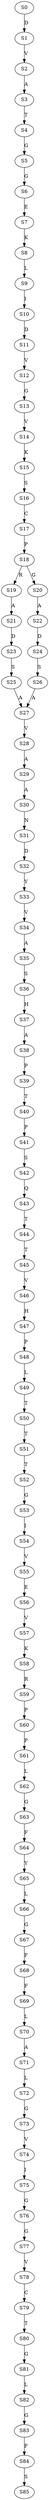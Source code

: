 strict digraph  {
	S0 -> S1 [ label = D ];
	S1 -> S2 [ label = V ];
	S2 -> S3 [ label = A ];
	S3 -> S4 [ label = T ];
	S4 -> S5 [ label = G ];
	S5 -> S6 [ label = G ];
	S6 -> S7 [ label = E ];
	S7 -> S8 [ label = K ];
	S8 -> S9 [ label = L ];
	S9 -> S10 [ label = I ];
	S10 -> S11 [ label = D ];
	S11 -> S12 [ label = V ];
	S12 -> S13 [ label = G ];
	S13 -> S14 [ label = V ];
	S14 -> S15 [ label = K ];
	S15 -> S16 [ label = S ];
	S16 -> S17 [ label = C ];
	S17 -> S18 [ label = P ];
	S18 -> S19 [ label = R ];
	S18 -> S20 [ label = G ];
	S19 -> S21 [ label = A ];
	S20 -> S22 [ label = A ];
	S21 -> S23 [ label = D ];
	S22 -> S24 [ label = D ];
	S23 -> S25 [ label = S ];
	S24 -> S26 [ label = S ];
	S25 -> S27 [ label = A ];
	S26 -> S27 [ label = A ];
	S27 -> S28 [ label = V ];
	S28 -> S29 [ label = A ];
	S29 -> S30 [ label = A ];
	S30 -> S31 [ label = N ];
	S31 -> S32 [ label = D ];
	S32 -> S33 [ label = Y ];
	S33 -> S34 [ label = V ];
	S34 -> S35 [ label = A ];
	S35 -> S36 [ label = S ];
	S36 -> S37 [ label = H ];
	S37 -> S38 [ label = A ];
	S38 -> S39 [ label = P ];
	S39 -> S40 [ label = T ];
	S40 -> S41 [ label = P ];
	S41 -> S42 [ label = S ];
	S42 -> S43 [ label = Q ];
	S43 -> S44 [ label = T ];
	S44 -> S45 [ label = T ];
	S45 -> S46 [ label = V ];
	S46 -> S47 [ label = H ];
	S47 -> S48 [ label = P ];
	S48 -> S49 [ label = L ];
	S49 -> S50 [ label = T ];
	S50 -> S51 [ label = T ];
	S51 -> S52 [ label = T ];
	S52 -> S53 [ label = G ];
	S53 -> S54 [ label = I ];
	S54 -> S55 [ label = V ];
	S55 -> S56 [ label = E ];
	S56 -> S57 [ label = V ];
	S57 -> S58 [ label = K ];
	S58 -> S59 [ label = R ];
	S59 -> S60 [ label = P ];
	S60 -> S61 [ label = P ];
	S61 -> S62 [ label = L ];
	S62 -> S63 [ label = G ];
	S63 -> S64 [ label = F ];
	S64 -> S65 [ label = Y ];
	S65 -> S66 [ label = L ];
	S66 -> S67 [ label = G ];
	S67 -> S68 [ label = F ];
	S68 -> S69 [ label = F ];
	S69 -> S70 [ label = L ];
	S70 -> S71 [ label = A ];
	S71 -> S72 [ label = L ];
	S72 -> S73 [ label = G ];
	S73 -> S74 [ label = V ];
	S74 -> S75 [ label = I ];
	S75 -> S76 [ label = G ];
	S76 -> S77 [ label = G ];
	S77 -> S78 [ label = V ];
	S78 -> S79 [ label = C ];
	S79 -> S80 [ label = T ];
	S80 -> S81 [ label = G ];
	S81 -> S82 [ label = L ];
	S82 -> S83 [ label = G ];
	S83 -> S84 [ label = F ];
	S84 -> S85 [ label = S ];
}
